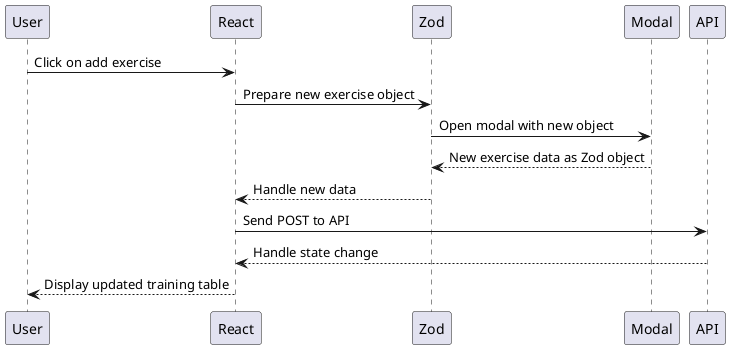 @startuml

participant User as u
participant React as r
participant Zod as z
participant Modal as m
participant API as a

u-> r: Click on add exercise
r -> z: Prepare new exercise object
z -> m: Open modal with new object
m --> z: New exercise data as Zod object
z --> r: Handle new data
r -> a: Send POST to API
a --> r: Handle state change
r --> u: Display updated training table

@enduml